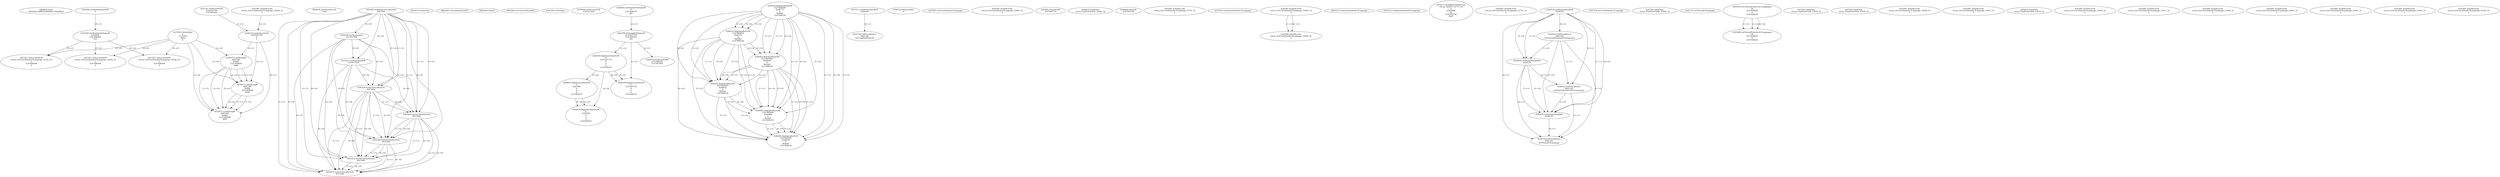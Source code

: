 // Global SCDG with merge call
digraph {
	0 [label="6850628.main
003383a1c68f832d0d4e857c94ed90ef"]
	1 [label="4254480.GetModuleHandleW
0"]
	2 [label="6844434.SetThreadLocale
1024"]
	3 [label="4243965.InitializeCriticalSection
6917004"]
	4 [label="4243979.GetVersion
"]
	5 [label="4250188.GetSystemInfo
2147417660"]
	3 -> 5 [label="(0-->0)"]
	6 [label="6844540.GetCommandLineW
"]
	7 [label="4214413.GetStartupInfoW
2147417624"]
	3 -> 7 [label="(0-->0)"]
	5 -> 7 [label="(0-->0)"]
	8 [label="6844560.GetACP
"]
	9 [label="6844580.GetCurrentThreadId
"]
	10 [label="4250204.GetVersion
"]
	11 [label="4276690.GetVersionExW
2147417420"]
	12 [label="4243306.GetModuleFileNameW
4194304
2147408904
522"]
	1 -> 12 [label="(0-->1)"]
	13 [label="4248064.GetModuleFileNameW
0
2147408370
261"]
	14 [label="4215383.VirtualAlloc
0
1310704
4096
4"]
	15 [label="4246338.RegOpenKeyExW
2147483649
4246772
0
983065
2147408236"]
	16 [label="4246372.RegOpenKeyExW
2147483650
4246772
0
983065
2147408236"]
	15 -> 16 [label="(2-->2)"]
	15 -> 16 [label="(4-->4)"]
	15 -> 16 [label="(5-->5)"]
	17 [label="4246402.RegOpenKeyExW
2147483649
4246832
0
983065
2147408236"]
	15 -> 17 [label="(1-->1)"]
	15 -> 17 [label="(4-->4)"]
	16 -> 17 [label="(4-->4)"]
	15 -> 17 [label="(5-->5)"]
	16 -> 17 [label="(5-->5)"]
	18 [label="4246432.RegOpenKeyExW
2147483650
4246832
0
983065
2147408236"]
	16 -> 18 [label="(1-->1)"]
	17 -> 18 [label="(2-->2)"]
	15 -> 18 [label="(4-->4)"]
	16 -> 18 [label="(4-->4)"]
	17 -> 18 [label="(4-->4)"]
	15 -> 18 [label="(5-->5)"]
	16 -> 18 [label="(5-->5)"]
	17 -> 18 [label="(5-->5)"]
	19 [label="4245741.GetModuleHandleW
4246160"]
	20 [label="4245758.GetProcAddress
9441320
GetLongPathNameW"]
	19 -> 20 [label="(0-->1)"]
	21 [label="4245785.GetLongPathNameW
2147407710
2147406542
261"]
	13 -> 21 [label="(3-->3)"]
	22 [label="4246556.RegQueryValueExW
0
2147407710
0
0
0
2147408232"]
	21 -> 22 [label="(1-->2)"]
	23 [label="4246599.RegQueryValueExW
0
2147407710
0
0
0
2147408232"]
	21 -> 23 [label="(1-->2)"]
	22 -> 23 [label="(2-->2)"]
	22 -> 23 [label="(6-->6)"]
	24 [label="4246722.RegCloseKey
0"]
	25 [label="4247883.GetUserDefaultUILanguage
"]
	26 [label="4245418.EnterCriticalSection
6917004"]
	3 -> 26 [label="(1-->1)"]
	3 -> 26 [label="(0-->0)"]
	5 -> 26 [label="(0-->0)"]
	7 -> 26 [label="(0-->0)"]
	27 [label="4245469.LeaveCriticalSection
6917004"]
	3 -> 27 [label="(1-->1)"]
	26 -> 27 [label="(1-->1)"]
	3 -> 27 [label="(0-->0)"]
	5 -> 27 [label="(0-->0)"]
	7 -> 27 [label="(0-->0)"]
	26 -> 27 [label="(0-->0)"]
	28 [label="4245487.IsValidLocale
retval_GetUserDefaultUILanguage_33085_32
2"]
	29 [label="4245683.CharNextW
2147407716"]
	30 [label="4246014.FindFirstFileW
2147406542
2147407064"]
	21 -> 30 [label="(2-->1)"]
	31 [label="4246032.FindClose
retval_FindFirstFileW_33080_32"]
	32 [label="4246044.lstrlenW
2147407108"]
	33 [label="4245487.IsValidLocale
retval_GetUserDefaultUILanguage_33797_32
2"]
	34 [label="4245580.EnterCriticalSection
6917004"]
	3 -> 34 [label="(1-->1)"]
	26 -> 34 [label="(1-->1)"]
	27 -> 34 [label="(1-->1)"]
	3 -> 34 [label="(0-->0)"]
	5 -> 34 [label="(0-->0)"]
	7 -> 34 [label="(0-->0)"]
	26 -> 34 [label="(0-->0)"]
	27 -> 34 [label="(0-->0)"]
	35 [label="4245621.LeaveCriticalSection
6917004"]
	3 -> 35 [label="(1-->1)"]
	26 -> 35 [label="(1-->1)"]
	27 -> 35 [label="(1-->1)"]
	34 -> 35 [label="(1-->1)"]
	3 -> 35 [label="(0-->0)"]
	5 -> 35 [label="(0-->0)"]
	7 -> 35 [label="(0-->0)"]
	26 -> 35 [label="(0-->0)"]
	27 -> 35 [label="(0-->0)"]
	34 -> 35 [label="(0-->0)"]
	36 [label="4247923.GetSystemDefaultUILanguage
"]
	37 [label="4245487.IsValidLocale
retval_GetUserDefaultUILanguage_33065_32
2"]
	38 [label="4244766.IsValidLocale
retval_GetUserDefaultUILanguage_33065_32
2"]
	37 -> 38 [label="(1-->1)"]
	37 -> 38 [label="(2-->2)"]
	39 [label="4245525.GetSystemDefaultUILanguage
"]
	40 [label="4245552.GetSystemDefaultUILanguage
"]
	41 [label="4250171.MultiByteToWideChar
retval_GetACP_32773_32
0
4243868
10
2147403704
2047"]
	42 [label="4246462.RegOpenKeyExW
2147483649
4246884
0
983065
2147408236"]
	15 -> 42 [label="(1-->1)"]
	17 -> 42 [label="(1-->1)"]
	15 -> 42 [label="(4-->4)"]
	16 -> 42 [label="(4-->4)"]
	17 -> 42 [label="(4-->4)"]
	18 -> 42 [label="(4-->4)"]
	15 -> 42 [label="(5-->5)"]
	16 -> 42 [label="(5-->5)"]
	17 -> 42 [label="(5-->5)"]
	18 -> 42 [label="(5-->5)"]
	43 [label="4245487.IsValidLocale
retval_GetUserDefaultUILanguage_33747_32
2"]
	44 [label="4245454.LeaveCriticalSection
6917004"]
	3 -> 44 [label="(1-->1)"]
	26 -> 44 [label="(1-->1)"]
	27 -> 44 [label="(1-->1)"]
	34 -> 44 [label="(1-->1)"]
	35 -> 44 [label="(1-->1)"]
	3 -> 44 [label="(0-->0)"]
	5 -> 44 [label="(0-->0)"]
	7 -> 44 [label="(0-->0)"]
	26 -> 44 [label="(0-->0)"]
	27 -> 44 [label="(0-->0)"]
	34 -> 44 [label="(0-->0)"]
	35 -> 44 [label="(0-->0)"]
	45 [label="4244018.GetModuleHandleW
4244120"]
	46 [label="4244024.GetProcAddress
9441320
GetThreadPreferredUILanguages"]
	45 -> 46 [label="(0-->1)"]
	47 [label="4244044.GetModuleHandleW
4244120"]
	45 -> 47 [label="(1-->1)"]
	45 -> 47 [label="(0-->0)"]
	46 -> 47 [label="(1-->0)"]
	48 [label="4244050.GetProcAddress
9441320
SetThreadPreferredUILanguages"]
	45 -> 48 [label="(0-->1)"]
	46 -> 48 [label="(1-->1)"]
	47 -> 48 [label="(0-->1)"]
	49 [label="4244070.GetModuleHandleW
4244120"]
	45 -> 49 [label="(1-->1)"]
	47 -> 49 [label="(1-->1)"]
	45 -> 49 [label="(0-->0)"]
	46 -> 49 [label="(1-->0)"]
	47 -> 49 [label="(0-->0)"]
	48 -> 49 [label="(1-->0)"]
	50 [label="4244076.GetProcAddress
9441320
GetThreadUILanguage"]
	45 -> 50 [label="(0-->1)"]
	46 -> 50 [label="(1-->1)"]
	47 -> 50 [label="(0-->1)"]
	48 -> 50 [label="(1-->1)"]
	49 -> 50 [label="(0-->1)"]
	51 [label="4246635.RegQueryValueExW
0
4247000
0
0
0
2147408232"]
	22 -> 51 [label="(6-->6)"]
	52 [label="4246676.RegQueryValueExW
0
4247000
0
0
0
2147408232"]
	51 -> 52 [label="(2-->2)"]
	22 -> 52 [label="(6-->6)"]
	51 -> 52 [label="(6-->6)"]
	53 [label="4245487.IsValidLocale
retval_GetUserDefaultUILanguage_32858_32
2"]
	54 [label="4247558.GetUserDefaultUILanguage
"]
	55 [label="4247567.GetLocaleInfoW
retval_GetUserDefaultUILanguage_32940_32
3
2147408268
4"]
	12 -> 55 [label="(0-->2)"]
	14 -> 55 [label="(4-->4)"]
	56 [label="4247247.FindFirstFileW
3224341740
2147407640"]
	57 [label="4247263.FindClose
retval_FindFirstFileW_32946_32"]
	58 [label="4248145.LoadLibraryExW
3224341740
0
2"]
	56 -> 58 [label="(1-->1)"]
	53 -> 58 [label="(2-->3)"]
	59 [label="4250073.LoadStringW
9441340
65485
2147409468
4096"]
	58 -> 59 [label="(0-->1)"]
	14 -> 59 [label="(3-->4)"]
	60 [label="4245121.GetThreadUILanguage
"]
	61 [label="4245059.GetThreadPreferredUILanguages
56
2147408200
0
2147408240"]
	62 [label="4245088.GetThreadPreferredUILanguages
56
2147408200
0
2147408240"]
	61 -> 62 [label="(1-->1)"]
	61 -> 62 [label="(2-->2)"]
	61 -> 62 [label="(4-->4)"]
	63 [label="4247567.GetLocaleInfoW
retval_GetUserDefaultUILanguage_32942_32
3
2147408268
4"]
	12 -> 63 [label="(0-->2)"]
	14 -> 63 [label="(4-->4)"]
	64 [label="4247263.FindClose
retval_FindFirstFileW_33035_32"]
	65 [label="4250073.LoadStringW
9441340
65484
2147409468
4096"]
	58 -> 65 [label="(0-->1)"]
	59 -> 65 [label="(1-->1)"]
	59 -> 65 [label="(3-->3)"]
	14 -> 65 [label="(3-->4)"]
	59 -> 65 [label="(4-->4)"]
	66 [label="4246492.RegOpenKeyExW
2147483649
4246936
0
983065
2147408236"]
	15 -> 66 [label="(1-->1)"]
	17 -> 66 [label="(1-->1)"]
	42 -> 66 [label="(1-->1)"]
	15 -> 66 [label="(4-->4)"]
	16 -> 66 [label="(4-->4)"]
	17 -> 66 [label="(4-->4)"]
	18 -> 66 [label="(4-->4)"]
	42 -> 66 [label="(4-->4)"]
	15 -> 66 [label="(5-->5)"]
	16 -> 66 [label="(5-->5)"]
	17 -> 66 [label="(5-->5)"]
	18 -> 66 [label="(5-->5)"]
	42 -> 66 [label="(5-->5)"]
	67 [label="4247567.GetLocaleInfoW
retval_GetUserDefaultUILanguage_33395_32
3
2147408268
4"]
	12 -> 67 [label="(0-->2)"]
	14 -> 67 [label="(4-->4)"]
	68 [label="4247263.FindClose
retval_FindFirstFileW_33559_32"]
	69 [label="4245487.IsValidLocale
retval_GetUserDefaultUILanguage_32928_32
2"]
	70 [label="4245487.IsValidLocale
retval_GetUserDefaultUILanguage_33057_32
2"]
	71 [label="4246032.FindClose
retval_FindFirstFileW_33033_32"]
	72 [label="4245487.IsValidLocale
retval_GetUserDefaultUILanguage_33240_32
2"]
	73 [label="4245487.IsValidLocale
retval_GetUserDefaultUILanguage_33311_32
2"]
	74 [label="4245487.IsValidLocale
retval_GetUserDefaultUILanguage_33368_32
2"]
	75 [label="4245487.IsValidLocale
retval_GetUserDefaultUILanguage_33003_32
2"]
	76 [label="4245487.IsValidLocale
retval_GetUserDefaultUILanguage_33245_32
2"]
	77 [label="4245487.IsValidLocale
retval_GetUserDefaultUILanguage_33182_32
2"]
	78 [label="4250073.LoadStringW
9441340
65483
2147409468
4096"]
	58 -> 78 [label="(0-->1)"]
	59 -> 78 [label="(1-->1)"]
	65 -> 78 [label="(1-->1)"]
	59 -> 78 [label="(3-->3)"]
	65 -> 78 [label="(3-->3)"]
	14 -> 78 [label="(3-->4)"]
	59 -> 78 [label="(4-->4)"]
	65 -> 78 [label="(4-->4)"]
	79 [label="4245487.IsValidLocale
retval_GetUserDefaultUILanguage_33520_32
2"]
}
